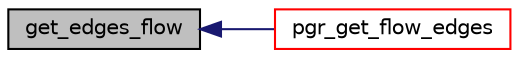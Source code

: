 digraph "get_edges_flow"
{
  edge [fontname="Helvetica",fontsize="10",labelfontname="Helvetica",labelfontsize="10"];
  node [fontname="Helvetica",fontsize="10",shape=record];
  rankdir="LR";
  Node159 [label="get_edges_flow",height=0.2,width=0.4,color="black", fillcolor="grey75", style="filled", fontcolor="black"];
  Node159 -> Node160 [dir="back",color="midnightblue",fontsize="10",style="solid",fontname="Helvetica"];
  Node160 [label="pgr_get_flow_edges",height=0.2,width=0.4,color="red", fillcolor="white", style="filled",URL="$edges__input_8h.html#ac7adfa64fe69426a12eba52bcec214ca",tooltip="read edges for flow "];
}
